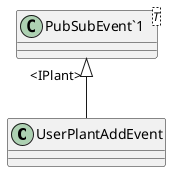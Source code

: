 @startuml
class UserPlantAddEvent {
}
class "PubSubEvent`1"<T> {
}
"PubSubEvent`1" "<IPlant>" <|-- UserPlantAddEvent
@enduml
